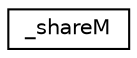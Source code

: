 digraph "Graphical Class Hierarchy"
{
  edge [fontname="Helvetica",fontsize="10",labelfontname="Helvetica",labelfontsize="10"];
  node [fontname="Helvetica",fontsize="10",shape=record];
  rankdir="LR";
  Node1 [label="_shareM",height=0.2,width=0.4,color="black", fillcolor="white", style="filled",URL="$struct__share_m.html"];
}
